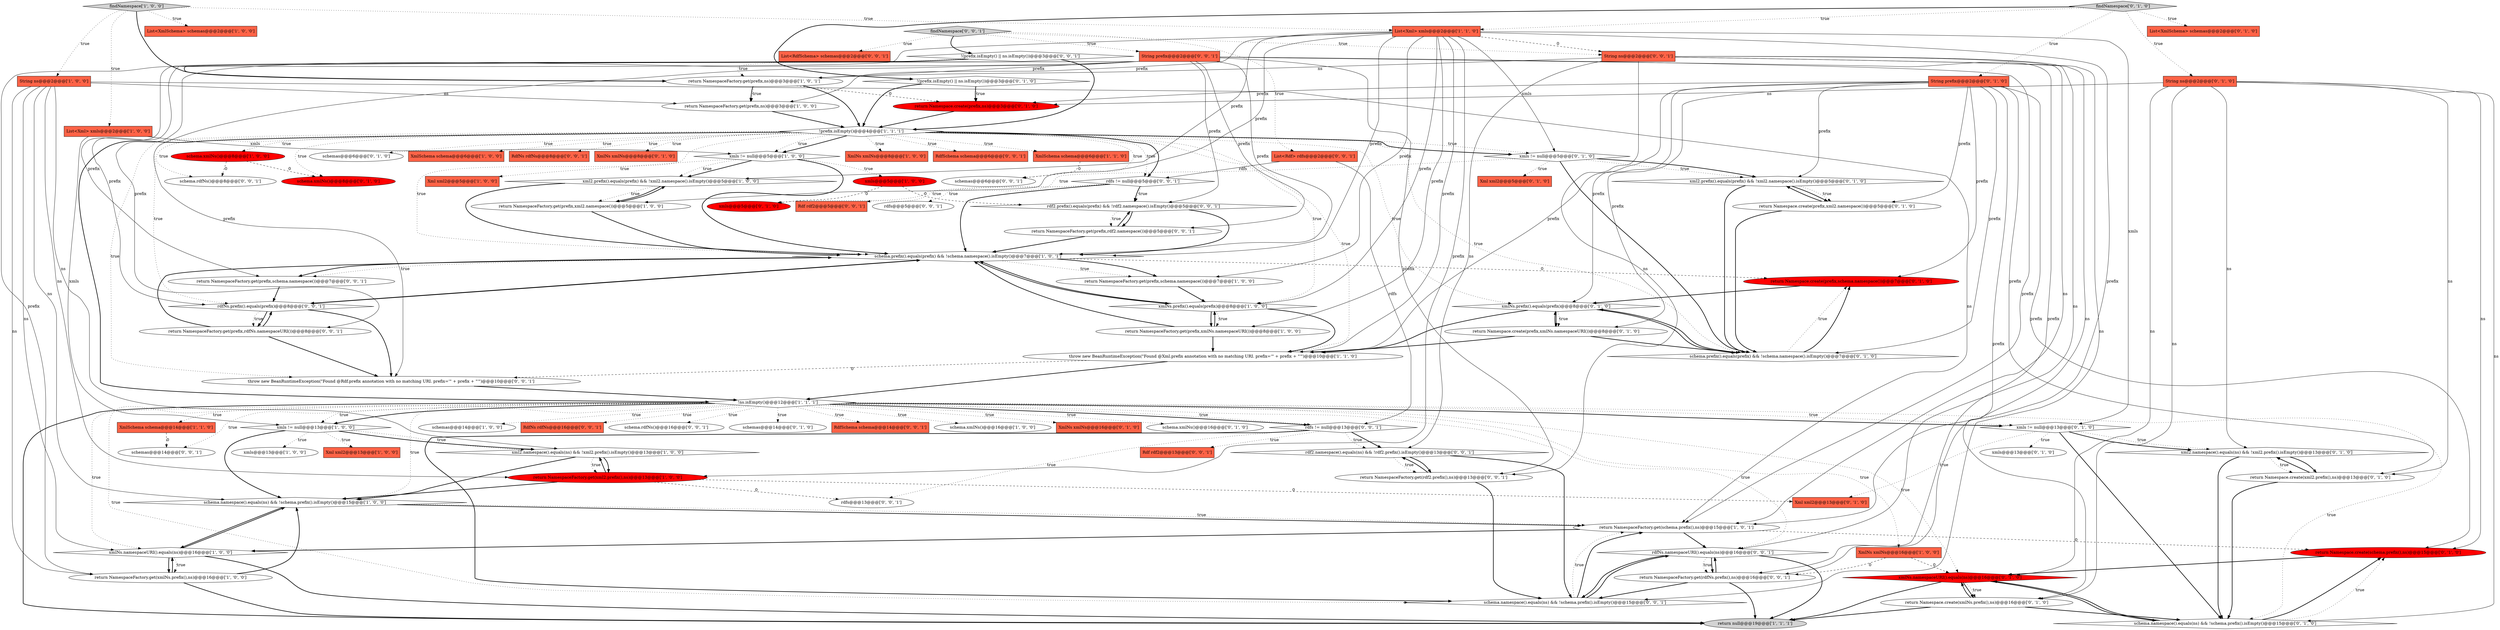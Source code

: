 digraph {
6 [style = filled, label = "List<XmlSchema> schemas@@@2@@@['1', '0', '0']", fillcolor = tomato, shape = box image = "AAA0AAABBB1BBB"];
40 [style = filled, label = "xmls != null@@@13@@@['0', '1', '0']", fillcolor = white, shape = diamond image = "AAA0AAABBB2BBB"];
37 [style = filled, label = "XmlNs xmlNs@@@8@@@['0', '1', '0']", fillcolor = tomato, shape = box image = "AAA0AAABBB2BBB"];
15 [style = filled, label = "List<Xml> xmls@@@2@@@['1', '0', '0']", fillcolor = tomato, shape = box image = "AAA0AAABBB1BBB"];
11 [style = filled, label = "!prefix.isEmpty()@@@4@@@['1', '1', '1']", fillcolor = white, shape = diamond image = "AAA0AAABBB1BBB"];
12 [style = filled, label = "xml2.prefix().equals(prefix) && !xml2.namespace().isEmpty()@@@5@@@['1', '0', '0']", fillcolor = white, shape = diamond image = "AAA0AAABBB1BBB"];
59 [style = filled, label = "findNamespace['0', '1', '0']", fillcolor = lightgray, shape = diamond image = "AAA0AAABBB2BBB"];
46 [style = filled, label = "List<XmlSchema> schemas@@@2@@@['0', '1', '0']", fillcolor = tomato, shape = box image = "AAA0AAABBB2BBB"];
56 [style = filled, label = "xml2.prefix().equals(prefix) && !xml2.namespace().isEmpty()@@@5@@@['0', '1', '0']", fillcolor = white, shape = diamond image = "AAA0AAABBB2BBB"];
26 [style = filled, label = "schemas@@@14@@@['1', '0', '0']", fillcolor = white, shape = ellipse image = "AAA0AAABBB1BBB"];
83 [style = filled, label = "return NamespaceFactory.get(prefix,rdfNs.namespaceURI())@@@8@@@['0', '0', '1']", fillcolor = white, shape = ellipse image = "AAA0AAABBB3BBB"];
22 [style = filled, label = "schema.prefix().equals(prefix) && !schema.namespace().isEmpty()@@@7@@@['1', '0', '1']", fillcolor = white, shape = diamond image = "AAA0AAABBB1BBB"];
76 [style = filled, label = "RdfNs rdfNs@@@16@@@['0', '0', '1']", fillcolor = tomato, shape = box image = "AAA0AAABBB3BBB"];
33 [style = filled, label = "return NamespaceFactory.get(schema.prefix(),ns)@@@15@@@['1', '0', '1']", fillcolor = white, shape = ellipse image = "AAA0AAABBB1BBB"];
66 [style = filled, label = "return Namespace.create(prefix,ns)@@@3@@@['0', '1', '0']", fillcolor = red, shape = ellipse image = "AAA1AAABBB2BBB"];
28 [style = filled, label = "XmlNs xmlNs@@@16@@@['1', '0', '0']", fillcolor = tomato, shape = box image = "AAA1AAABBB1BBB"];
74 [style = filled, label = "rdf2.namespace().equals(ns) && !rdf2.prefix().isEmpty()@@@13@@@['0', '0', '1']", fillcolor = white, shape = diamond image = "AAA0AAABBB3BBB"];
86 [style = filled, label = "schemas@@@6@@@['0', '0', '1']", fillcolor = white, shape = ellipse image = "AAA0AAABBB3BBB"];
25 [style = filled, label = "XmlNs xmlNs@@@8@@@['1', '0', '0']", fillcolor = tomato, shape = box image = "AAA0AAABBB1BBB"];
20 [style = filled, label = "!ns.isEmpty()@@@12@@@['1', '1', '1']", fillcolor = white, shape = diamond image = "AAA0AAABBB1BBB"];
90 [style = filled, label = "String prefix@@@2@@@['0', '0', '1']", fillcolor = tomato, shape = box image = "AAA0AAABBB3BBB"];
80 [style = filled, label = "RdfSchema schema@@@6@@@['0', '0', '1']", fillcolor = tomato, shape = box image = "AAA0AAABBB3BBB"];
61 [style = filled, label = "xmlNs.prefix().equals(prefix)@@@8@@@['0', '1', '0']", fillcolor = white, shape = diamond image = "AAA0AAABBB2BBB"];
97 [style = filled, label = "schema.rdfNs()@@@8@@@['0', '0', '1']", fillcolor = white, shape = ellipse image = "AAA0AAABBB3BBB"];
23 [style = filled, label = "xmls@@@5@@@['1', '0', '0']", fillcolor = red, shape = ellipse image = "AAA1AAABBB1BBB"];
73 [style = filled, label = "return NamespaceFactory.get(prefix,rdf2.namespace())@@@5@@@['0', '0', '1']", fillcolor = white, shape = ellipse image = "AAA0AAABBB3BBB"];
89 [style = filled, label = "Rdf rdf2@@@13@@@['0', '0', '1']", fillcolor = tomato, shape = box image = "AAA0AAABBB3BBB"];
96 [style = filled, label = "schemas@@@14@@@['0', '0', '1']", fillcolor = white, shape = ellipse image = "AAA0AAABBB3BBB"];
14 [style = filled, label = "return null@@@19@@@['1', '1', '1']", fillcolor = lightgray, shape = ellipse image = "AAA0AAABBB1BBB"];
57 [style = filled, label = "return Namespace.create(schema.prefix(),ns)@@@15@@@['0', '1', '0']", fillcolor = red, shape = ellipse image = "AAA1AAABBB2BBB"];
78 [style = filled, label = "schema.rdfNs()@@@16@@@['0', '0', '1']", fillcolor = white, shape = ellipse image = "AAA0AAABBB3BBB"];
47 [style = filled, label = "Xml xml2@@@5@@@['0', '1', '0']", fillcolor = tomato, shape = box image = "AAA0AAABBB2BBB"];
5 [style = filled, label = "schema.namespace().equals(ns) && !schema.prefix().isEmpty()@@@15@@@['1', '0', '0']", fillcolor = white, shape = diamond image = "AAA0AAABBB1BBB"];
69 [style = filled, label = "throw new BeanRuntimeException(\"Found @Rdf.prefix annotation with no matching URI. prefix='\" + prefix + \"'\")@@@10@@@['0', '0', '1']", fillcolor = white, shape = ellipse image = "AAA0AAABBB3BBB"];
91 [style = filled, label = "String ns@@@2@@@['0', '0', '1']", fillcolor = tomato, shape = box image = "AAA0AAABBB3BBB"];
43 [style = filled, label = "schema.prefix().equals(prefix) && !schema.namespace().isEmpty()@@@7@@@['0', '1', '0']", fillcolor = white, shape = diamond image = "AAA0AAABBB2BBB"];
38 [style = filled, label = "return Namespace.create(prefix,xml2.namespace())@@@5@@@['0', '1', '0']", fillcolor = white, shape = ellipse image = "AAA0AAABBB2BBB"];
41 [style = filled, label = "schemas@@@14@@@['0', '1', '0']", fillcolor = white, shape = ellipse image = "AAA0AAABBB2BBB"];
81 [style = filled, label = "rdfs@@@5@@@['0', '0', '1']", fillcolor = white, shape = ellipse image = "AAA0AAABBB3BBB"];
67 [style = filled, label = "Rdf rdf2@@@5@@@['0', '0', '1']", fillcolor = tomato, shape = box image = "AAA0AAABBB3BBB"];
51 [style = filled, label = "return Namespace.create(xml2.prefix(),ns)@@@13@@@['0', '1', '0']", fillcolor = white, shape = ellipse image = "AAA0AAABBB2BBB"];
60 [style = filled, label = "xmls@@@5@@@['0', '1', '0']", fillcolor = red, shape = ellipse image = "AAA1AAABBB2BBB"];
24 [style = filled, label = "XmlSchema schema@@@6@@@['1', '1', '0']", fillcolor = tomato, shape = box image = "AAA0AAABBB1BBB"];
63 [style = filled, label = "schema.xmlNs()@@@8@@@['0', '1', '0']", fillcolor = red, shape = ellipse image = "AAA1AAABBB2BBB"];
35 [style = filled, label = "return NamespaceFactory.get(xml2.prefix(),ns)@@@13@@@['1', '0', '0']", fillcolor = red, shape = ellipse image = "AAA1AAABBB1BBB"];
29 [style = filled, label = "schema.xmlNs()@@@8@@@['1', '0', '0']", fillcolor = red, shape = ellipse image = "AAA1AAABBB1BBB"];
16 [style = filled, label = "xmlNs.namespaceURI().equals(ns)@@@16@@@['1', '0', '0']", fillcolor = white, shape = diamond image = "AAA0AAABBB1BBB"];
45 [style = filled, label = "return Namespace.create(prefix,xmlNs.namespaceURI())@@@8@@@['0', '1', '0']", fillcolor = white, shape = ellipse image = "AAA0AAABBB2BBB"];
82 [style = filled, label = "return NamespaceFactory.get(rdfNs.prefix(),ns)@@@16@@@['0', '0', '1']", fillcolor = white, shape = ellipse image = "AAA0AAABBB3BBB"];
7 [style = filled, label = "String ns@@@2@@@['1', '0', '0']", fillcolor = tomato, shape = box image = "AAA0AAABBB1BBB"];
39 [style = filled, label = "!(prefix.isEmpty() || ns.isEmpty())@@@3@@@['0', '1', '0']", fillcolor = white, shape = diamond image = "AAA0AAABBB2BBB"];
9 [style = filled, label = "return NamespaceFactory.get(prefix,xmlNs.namespaceURI())@@@8@@@['1', '0', '0']", fillcolor = white, shape = ellipse image = "AAA0AAABBB1BBB"];
95 [style = filled, label = "rdfs@@@13@@@['0', '0', '1']", fillcolor = white, shape = ellipse image = "AAA0AAABBB3BBB"];
50 [style = filled, label = "schemas@@@6@@@['0', '1', '0']", fillcolor = white, shape = ellipse image = "AAA0AAABBB2BBB"];
1 [style = filled, label = "XmlSchema schema@@@6@@@['1', '0', '0']", fillcolor = tomato, shape = box image = "AAA0AAABBB1BBB"];
62 [style = filled, label = "xmlNs.namespaceURI().equals(ns)@@@16@@@['0', '1', '0']", fillcolor = red, shape = diamond image = "AAA1AAABBB2BBB"];
53 [style = filled, label = "schema.namespace().equals(ns) && !schema.prefix().isEmpty()@@@15@@@['0', '1', '0']", fillcolor = white, shape = diamond image = "AAA0AAABBB2BBB"];
65 [style = filled, label = "return Namespace.create(prefix,schema.namespace())@@@7@@@['0', '1', '0']", fillcolor = red, shape = ellipse image = "AAA1AAABBB2BBB"];
55 [style = filled, label = "xmls@@@13@@@['0', '1', '0']", fillcolor = white, shape = ellipse image = "AAA0AAABBB2BBB"];
34 [style = filled, label = "xmls@@@13@@@['1', '0', '0']", fillcolor = white, shape = ellipse image = "AAA0AAABBB1BBB"];
70 [style = filled, label = "List<Rdf> rdfs@@@2@@@['0', '0', '1']", fillcolor = tomato, shape = box image = "AAA0AAABBB3BBB"];
13 [style = filled, label = "throw new BeanRuntimeException(\"Found @Xml.prefix annotation with no matching URI. prefix='\" + prefix + \"'\")@@@10@@@['1', '1', '0']", fillcolor = white, shape = ellipse image = "AAA0AAABBB1BBB"];
44 [style = filled, label = "xml2.namespace().equals(ns) && !xml2.prefix().isEmpty()@@@13@@@['0', '1', '0']", fillcolor = white, shape = diamond image = "AAA0AAABBB2BBB"];
27 [style = filled, label = "xmls != null@@@13@@@['1', '0', '0']", fillcolor = white, shape = diamond image = "AAA0AAABBB1BBB"];
71 [style = filled, label = "rdfs != null@@@5@@@['0', '0', '1']", fillcolor = white, shape = diamond image = "AAA0AAABBB3BBB"];
77 [style = filled, label = "RdfNs rdfNs@@@8@@@['0', '0', '1']", fillcolor = tomato, shape = box image = "AAA0AAABBB3BBB"];
4 [style = filled, label = "return NamespaceFactory.get(prefix,ns)@@@3@@@['1', '0', '1']", fillcolor = white, shape = ellipse image = "AAA0AAABBB1BBB"];
88 [style = filled, label = "RdfSchema schema@@@14@@@['0', '0', '1']", fillcolor = tomato, shape = box image = "AAA0AAABBB3BBB"];
17 [style = filled, label = "return NamespaceFactory.get(xmlNs.prefix(),ns)@@@16@@@['1', '0', '0']", fillcolor = white, shape = ellipse image = "AAA0AAABBB1BBB"];
87 [style = filled, label = "List<RdfSchema> schemas@@@2@@@['0', '0', '1']", fillcolor = tomato, shape = box image = "AAA0AAABBB3BBB"];
8 [style = filled, label = "schema.xmlNs()@@@16@@@['1', '0', '0']", fillcolor = white, shape = ellipse image = "AAA0AAABBB1BBB"];
30 [style = filled, label = "XmlSchema schema@@@14@@@['1', '1', '0']", fillcolor = tomato, shape = box image = "AAA0AAABBB1BBB"];
93 [style = filled, label = "findNamespace['0', '0', '1']", fillcolor = lightgray, shape = diamond image = "AAA0AAABBB3BBB"];
3 [style = filled, label = "xmls != null@@@5@@@['1', '0', '0']", fillcolor = white, shape = diamond image = "AAA0AAABBB1BBB"];
21 [style = filled, label = "Xml xml2@@@5@@@['1', '0', '0']", fillcolor = tomato, shape = box image = "AAA0AAABBB1BBB"];
32 [style = filled, label = "Xml xml2@@@13@@@['1', '0', '0']", fillcolor = tomato, shape = box image = "AAA0AAABBB1BBB"];
75 [style = filled, label = "rdfNs.prefix().equals(prefix)@@@8@@@['0', '0', '1']", fillcolor = white, shape = diamond image = "AAA0AAABBB3BBB"];
72 [style = filled, label = "rdfNs.namespaceURI().equals(ns)@@@16@@@['0', '0', '1']", fillcolor = white, shape = diamond image = "AAA0AAABBB3BBB"];
10 [style = filled, label = "xml2.namespace().equals(ns) && !xml2.prefix().isEmpty()@@@13@@@['1', '0', '0']", fillcolor = white, shape = diamond image = "AAA0AAABBB1BBB"];
19 [style = filled, label = "return NamespaceFactory.get(prefix,xml2.namespace())@@@5@@@['1', '0', '0']", fillcolor = white, shape = ellipse image = "AAA0AAABBB1BBB"];
2 [style = filled, label = "return NamespaceFactory.get(prefix,ns)@@@3@@@['1', '0', '0']", fillcolor = white, shape = ellipse image = "AAA0AAABBB1BBB"];
31 [style = filled, label = "List<Xml> xmls@@@2@@@['1', '1', '0']", fillcolor = tomato, shape = box image = "AAA0AAABBB1BBB"];
49 [style = filled, label = "return Namespace.create(xmlNs.prefix(),ns)@@@16@@@['0', '1', '0']", fillcolor = white, shape = ellipse image = "AAA0AAABBB2BBB"];
84 [style = filled, label = "schema.namespace().equals(ns) && !schema.prefix().isEmpty()@@@15@@@['0', '0', '1']", fillcolor = white, shape = diamond image = "AAA0AAABBB3BBB"];
18 [style = filled, label = "xmlNs.prefix().equals(prefix)@@@8@@@['1', '0', '0']", fillcolor = white, shape = diamond image = "AAA0AAABBB1BBB"];
58 [style = filled, label = "String ns@@@2@@@['0', '1', '0']", fillcolor = tomato, shape = box image = "AAA0AAABBB2BBB"];
52 [style = filled, label = "xmls != null@@@5@@@['0', '1', '0']", fillcolor = white, shape = diamond image = "AAA0AAABBB2BBB"];
48 [style = filled, label = "String prefix@@@2@@@['0', '1', '0']", fillcolor = tomato, shape = box image = "AAA0AAABBB2BBB"];
54 [style = filled, label = "XmlNs xmlNs@@@16@@@['0', '1', '0']", fillcolor = tomato, shape = box image = "AAA0AAABBB2BBB"];
68 [style = filled, label = "rdfs != null@@@13@@@['0', '0', '1']", fillcolor = white, shape = diamond image = "AAA0AAABBB3BBB"];
92 [style = filled, label = "return NamespaceFactory.get(rdf2.prefix(),ns)@@@13@@@['0', '0', '1']", fillcolor = white, shape = ellipse image = "AAA0AAABBB3BBB"];
79 [style = filled, label = "return NamespaceFactory.get(prefix,schema.namespace())@@@7@@@['0', '0', '1']", fillcolor = white, shape = ellipse image = "AAA0AAABBB3BBB"];
36 [style = filled, label = "findNamespace['1', '0', '0']", fillcolor = lightgray, shape = diamond image = "AAA0AAABBB1BBB"];
42 [style = filled, label = "schema.xmlNs()@@@16@@@['0', '1', '0']", fillcolor = white, shape = ellipse image = "AAA0AAABBB2BBB"];
0 [style = filled, label = "return NamespaceFactory.get(prefix,schema.namespace())@@@7@@@['1', '0', '0']", fillcolor = white, shape = ellipse image = "AAA0AAABBB1BBB"];
85 [style = filled, label = "!(prefix.isEmpty() || ns.isEmpty())@@@3@@@['0', '0', '1']", fillcolor = white, shape = diamond image = "AAA0AAABBB3BBB"];
64 [style = filled, label = "Xml xml2@@@13@@@['0', '1', '0']", fillcolor = tomato, shape = box image = "AAA1AAABBB2BBB"];
94 [style = filled, label = "rdf2.prefix().equals(prefix) && !rdf2.namespace().isEmpty()@@@5@@@['0', '0', '1']", fillcolor = white, shape = diamond image = "AAA0AAABBB3BBB"];
75->83 [style = bold, label=""];
36->6 [style = dotted, label="true"];
11->52 [style = dotted, label="true"];
61->45 [style = bold, label=""];
48->49 [style = solid, label="prefix"];
62->14 [style = bold, label=""];
27->32 [style = dotted, label="true"];
93->90 [style = dotted, label="true"];
61->43 [style = bold, label=""];
57->62 [style = bold, label=""];
58->44 [style = solid, label="ns"];
90->75 [style = solid, label="prefix"];
91->82 [style = solid, label="ns"];
11->1 [style = dotted, label="true"];
16->17 [style = dotted, label="true"];
49->14 [style = bold, label=""];
83->75 [style = bold, label=""];
84->33 [style = bold, label=""];
24->86 [style = dashed, label="0"];
20->27 [style = dotted, label="true"];
10->35 [style = bold, label=""];
7->10 [style = solid, label="ns"];
20->41 [style = dotted, label="true"];
59->46 [style = dotted, label="true"];
51->53 [style = bold, label=""];
22->79 [style = bold, label=""];
53->57 [style = dotted, label="true"];
40->44 [style = dotted, label="true"];
74->92 [style = bold, label=""];
44->53 [style = bold, label=""];
20->40 [style = dotted, label="true"];
72->82 [style = bold, label=""];
48->43 [style = solid, label="prefix"];
71->94 [style = bold, label=""];
31->19 [style = solid, label="prefix"];
11->77 [style = dotted, label="true"];
20->27 [style = bold, label=""];
58->66 [style = solid, label="ns"];
44->51 [style = bold, label=""];
85->4 [style = bold, label=""];
20->68 [style = bold, label=""];
20->68 [style = dotted, label="true"];
23->94 [style = dashed, label="0"];
35->95 [style = dashed, label="0"];
18->22 [style = bold, label=""];
45->61 [style = bold, label=""];
22->0 [style = bold, label=""];
20->42 [style = dotted, label="true"];
45->43 [style = bold, label=""];
62->53 [style = bold, label=""];
83->69 [style = bold, label=""];
20->30 [style = dotted, label="true"];
17->14 [style = bold, label=""];
11->71 [style = dotted, label="true"];
11->43 [style = dotted, label="true"];
38->56 [style = bold, label=""];
68->74 [style = bold, label=""];
82->14 [style = bold, label=""];
62->49 [style = bold, label=""];
90->79 [style = solid, label="prefix"];
20->88 [style = dotted, label="true"];
11->71 [style = bold, label=""];
16->14 [style = bold, label=""];
35->64 [style = dashed, label="0"];
40->55 [style = dotted, label="true"];
35->10 [style = bold, label=""];
27->5 [style = bold, label=""];
90->33 [style = solid, label="prefix"];
75->22 [style = bold, label=""];
11->63 [style = dotted, label="true"];
31->9 [style = solid, label="prefix"];
90->73 [style = solid, label="prefix"];
15->3 [style = solid, label="xmls"];
12->22 [style = bold, label=""];
11->97 [style = dotted, label="true"];
17->16 [style = bold, label=""];
29->97 [style = dashed, label="0"];
56->43 [style = bold, label=""];
94->22 [style = bold, label=""];
72->84 [style = bold, label=""];
56->38 [style = bold, label=""];
93->70 [style = dotted, label="true"];
17->5 [style = bold, label=""];
33->16 [style = bold, label=""];
11->37 [style = dotted, label="true"];
68->95 [style = dotted, label="true"];
19->12 [style = bold, label=""];
5->33 [style = bold, label=""];
22->0 [style = dotted, label="true"];
72->14 [style = bold, label=""];
20->26 [style = dotted, label="true"];
36->4 [style = bold, label=""];
51->44 [style = bold, label=""];
22->75 [style = bold, label=""];
82->72 [style = bold, label=""];
91->33 [style = solid, label="ns"];
61->13 [style = bold, label=""];
20->14 [style = bold, label=""];
20->84 [style = dotted, label="true"];
5->33 [style = dotted, label="true"];
4->2 [style = bold, label=""];
11->13 [style = dotted, label="true"];
16->17 [style = bold, label=""];
59->39 [style = bold, label=""];
56->38 [style = dotted, label="true"];
49->62 [style = bold, label=""];
85->11 [style = bold, label=""];
73->94 [style = bold, label=""];
69->20 [style = bold, label=""];
13->69 [style = dashed, label="0"];
84->72 [style = bold, label=""];
48->57 [style = solid, label="prefix"];
36->31 [style = dotted, label="true"];
31->33 [style = solid, label="prefix"];
20->5 [style = dotted, label="true"];
11->69 [style = dotted, label="true"];
35->5 [style = bold, label=""];
23->60 [style = dashed, label="0"];
36->7 [style = dotted, label="true"];
20->96 [style = dotted, label="true"];
93->91 [style = dotted, label="true"];
22->18 [style = bold, label=""];
83->22 [style = bold, label=""];
90->94 [style = solid, label="prefix"];
4->66 [style = dashed, label="0"];
58->51 [style = solid, label="ns"];
91->74 [style = solid, label="ns"];
12->19 [style = dotted, label="true"];
68->84 [style = bold, label=""];
93->85 [style = bold, label=""];
22->65 [style = dashed, label="0"];
39->66 [style = bold, label=""];
18->9 [style = bold, label=""];
70->68 [style = solid, label="rdfs"];
11->61 [style = dotted, label="true"];
92->84 [style = bold, label=""];
65->61 [style = bold, label=""];
71->94 [style = dotted, label="true"];
70->71 [style = solid, label="rdfs"];
22->79 [style = dotted, label="true"];
74->92 [style = dotted, label="true"];
19->22 [style = bold, label=""];
4->2 [style = dotted, label="true"];
48->51 [style = solid, label="prefix"];
11->24 [style = dotted, label="true"];
31->2 [style = solid, label="prefix"];
3->23 [style = dotted, label="true"];
7->16 [style = solid, label="ns"];
9->22 [style = bold, label=""];
66->11 [style = bold, label=""];
92->74 [style = bold, label=""];
48->56 [style = solid, label="prefix"];
31->91 [style = dashed, label="0"];
33->57 [style = dashed, label="0"];
40->53 [style = bold, label=""];
7->35 [style = solid, label="ns"];
20->62 [style = dotted, label="true"];
36->15 [style = dotted, label="true"];
48->66 [style = solid, label="prefix"];
11->29 [style = dotted, label="true"];
74->84 [style = bold, label=""];
59->48 [style = dotted, label="true"];
94->73 [style = bold, label=""];
90->69 [style = solid, label="prefix"];
39->66 [style = dotted, label="true"];
52->56 [style = dotted, label="true"];
58->49 [style = solid, label="ns"];
59->31 [style = dotted, label="true"];
3->12 [style = bold, label=""];
33->72 [style = bold, label=""];
93->87 [style = dotted, label="true"];
90->83 [style = solid, label="prefix"];
44->51 [style = dotted, label="true"];
7->2 [style = solid, label="ns"];
48->61 [style = solid, label="prefix"];
10->35 [style = dotted, label="true"];
31->13 [style = solid, label="prefix"];
31->12 [style = solid, label="prefix"];
53->62 [style = bold, label=""];
5->16 [style = bold, label=""];
43->61 [style = bold, label=""];
72->82 [style = dotted, label="true"];
52->43 [style = bold, label=""];
20->54 [style = dotted, label="true"];
20->53 [style = dotted, label="true"];
75->83 [style = dotted, label="true"];
84->33 [style = dotted, label="true"];
9->18 [style = bold, label=""];
10->5 [style = bold, label=""];
11->3 [style = bold, label=""];
3->21 [style = dotted, label="true"];
71->67 [style = dotted, label="true"];
48->13 [style = solid, label="prefix"];
18->9 [style = dotted, label="true"];
27->10 [style = bold, label=""];
43->65 [style = bold, label=""];
90->22 [style = solid, label="prefix"];
52->60 [style = dotted, label="true"];
20->78 [style = dotted, label="true"];
16->5 [style = bold, label=""];
91->84 [style = solid, label="ns"];
79->75 [style = bold, label=""];
0->18 [style = bold, label=""];
59->58 [style = dotted, label="true"];
30->96 [style = dashed, label="0"];
52->47 [style = dotted, label="true"];
58->62 [style = solid, label="ns"];
31->17 [style = solid, label="prefix"];
91->72 [style = solid, label="ns"];
11->86 [style = dotted, label="true"];
11->3 [style = dotted, label="true"];
48->38 [style = solid, label="prefix"];
75->69 [style = bold, label=""];
7->5 [style = solid, label="ns"];
2->11 [style = bold, label=""];
28->82 [style = dashed, label="0"];
38->43 [style = bold, label=""];
7->33 [style = solid, label="ns"];
40->44 [style = bold, label=""];
58->53 [style = solid, label="ns"];
85->4 [style = dotted, label="true"];
11->20 [style = bold, label=""];
71->22 [style = bold, label=""];
15->27 [style = solid, label="xmls"];
90->4 [style = solid, label="prefix"];
31->40 [style = solid, label="xmls"];
27->34 [style = dotted, label="true"];
53->57 [style = bold, label=""];
20->8 [style = dotted, label="true"];
71->81 [style = dotted, label="true"];
62->49 [style = dotted, label="true"];
27->10 [style = dotted, label="true"];
90->92 [style = solid, label="prefix"];
90->82 [style = solid, label="prefix"];
52->56 [style = bold, label=""];
31->52 [style = solid, label="xmls"];
20->76 [style = dotted, label="true"];
11->52 [style = bold, label=""];
45->13 [style = bold, label=""];
11->18 [style = dotted, label="true"];
68->89 [style = dotted, label="true"];
3->22 [style = bold, label=""];
20->72 [style = dotted, label="true"];
11->22 [style = dotted, label="true"];
39->11 [style = bold, label=""];
73->22 [style = bold, label=""];
48->65 [style = solid, label="prefix"];
29->63 [style = dashed, label="0"];
11->50 [style = dotted, label="true"];
91->92 [style = solid, label="ns"];
11->75 [style = dotted, label="true"];
49->53 [style = bold, label=""];
20->40 [style = bold, label=""];
7->17 [style = solid, label="ns"];
11->25 [style = dotted, label="true"];
94->73 [style = dotted, label="true"];
82->84 [style = bold, label=""];
20->28 [style = dotted, label="true"];
68->74 [style = dotted, label="true"];
31->18 [style = solid, label="prefix"];
91->4 [style = solid, label="ns"];
3->12 [style = dotted, label="true"];
58->57 [style = solid, label="ns"];
40->64 [style = dotted, label="true"];
31->0 [style = solid, label="prefix"];
18->13 [style = bold, label=""];
43->65 [style = dotted, label="true"];
61->45 [style = dotted, label="true"];
28->62 [style = dashed, label="0"];
12->19 [style = bold, label=""];
4->11 [style = bold, label=""];
31->22 [style = solid, label="prefix"];
31->35 [style = solid, label="prefix"];
11->80 [style = dotted, label="true"];
20->16 [style = dotted, label="true"];
9->13 [style = bold, label=""];
13->20 [style = bold, label=""];
48->45 [style = solid, label="prefix"];
}
